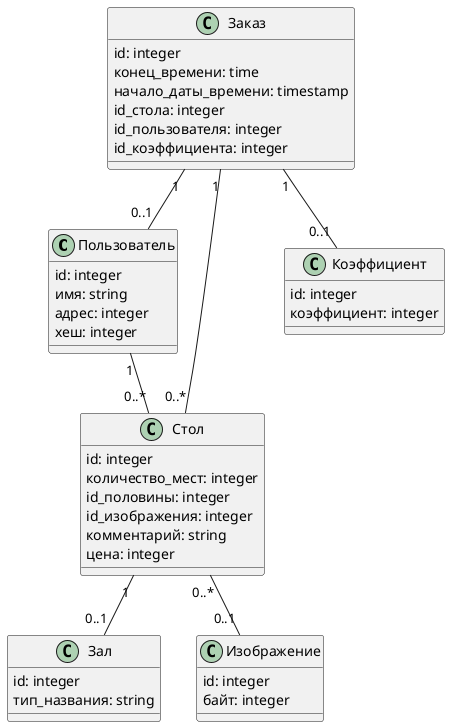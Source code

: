 @startuml

class Пользователь {
    id: integer
    имя: string
    адрес: integer
    хеш: integer
}

class Стол {
    id: integer
    количество_мест: integer
    id_половины: integer
    id_изображения: integer
    комментарий: string
    цена: integer
}

class Зал {
    id: integer
    тип_названия: string
}

class Изображение {
    id: integer
    байт: integer
}

class Заказ {
    id: integer
    конец_времени: time
    начало_даты_времени: timestamp
    id_стола: integer
    id_пользователя: integer
    id_коэффициента: integer
}

class Коэффициент {
    id: integer
    коэффициент: integer
}

Пользователь "1" -- "0..*" Стол
Стол "1" -- "0..1" Зал
Стол "0..*" -- "0..1" Изображение
Заказ "1" -- "0..*" Стол
Заказ "1" -- "0..1" Пользователь
Заказ "1" -- "0..1" Коэффициент

@enduml

